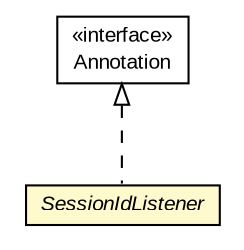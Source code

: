 #!/usr/local/bin/dot
#
# Class diagram 
# Generated by UMLGraph version R5_6-24-gf6e263 (http://www.umlgraph.org/)
#

digraph G {
	edge [fontname="arial",fontsize=10,labelfontname="arial",labelfontsize=10];
	node [fontname="arial",fontsize=10,shape=plaintext];
	nodesep=0.25;
	ranksep=0.5;
	// org.gservlet.annotation.SessionIdListener
	c2072 [label=<<table title="org.gservlet.annotation.SessionIdListener" border="0" cellborder="1" cellspacing="0" cellpadding="2" port="p" bgcolor="lemonChiffon" href="./SessionIdListener.html">
		<tr><td><table border="0" cellspacing="0" cellpadding="1">
<tr><td align="center" balign="center"><font face="arial italic"> SessionIdListener </font></td></tr>
		</table></td></tr>
		</table>>, URL="./SessionIdListener.html", fontname="arial", fontcolor="black", fontsize=10.0];
	//org.gservlet.annotation.SessionIdListener implements java.lang.annotation.Annotation
	c2083:p -> c2072:p [dir=back,arrowtail=empty,style=dashed];
	// java.lang.annotation.Annotation
	c2083 [label=<<table title="java.lang.annotation.Annotation" border="0" cellborder="1" cellspacing="0" cellpadding="2" port="p" href="https://docs.oracle.com/javase/7/docs/api/java/lang/annotation/Annotation.html">
		<tr><td><table border="0" cellspacing="0" cellpadding="1">
<tr><td align="center" balign="center"> &#171;interface&#187; </td></tr>
<tr><td align="center" balign="center"> Annotation </td></tr>
		</table></td></tr>
		</table>>, URL="https://docs.oracle.com/javase/7/docs/api/java/lang/annotation/Annotation.html", fontname="arial", fontcolor="black", fontsize=10.0];
}


